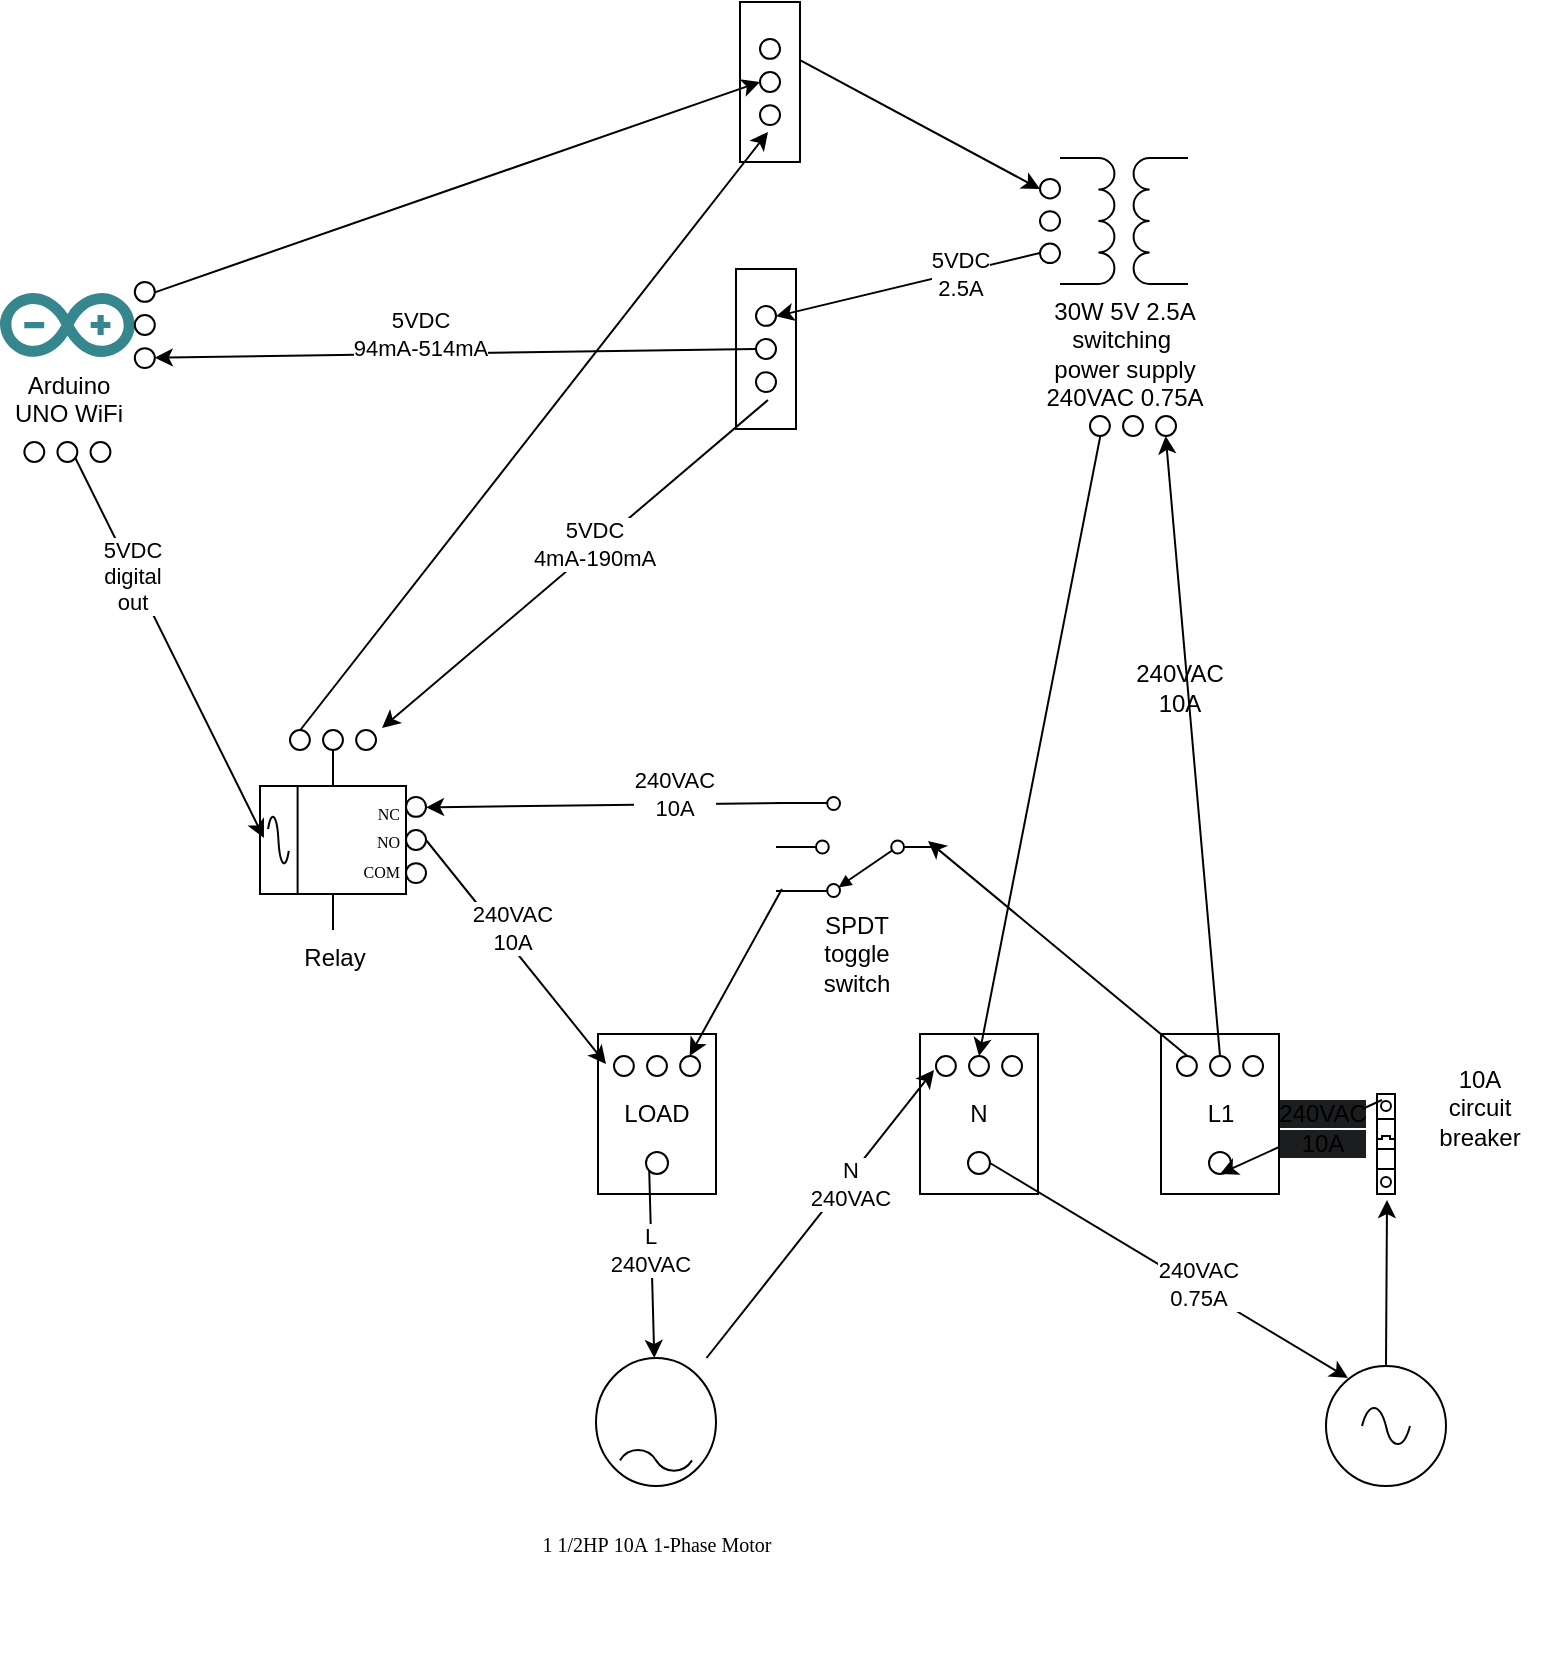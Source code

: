 <mxfile version="24.7.5">
  <diagram name="Page-1" id="16e2658f-23c8-b752-8be9-c03fbebb8bbe">
    <mxGraphModel dx="1034" dy="523" grid="1" gridSize="10" guides="1" tooltips="1" connect="1" arrows="1" fold="1" page="1" pageScale="1" pageWidth="1100" pageHeight="850" background="none" math="0" shadow="0">
      <root>
        <mxCell id="0" />
        <mxCell id="1" parent="0" />
        <mxCell id="NoVvPRvszFr26SJCoXZp-1" value="SPDT&lt;div&gt;toggle&lt;/div&gt;&lt;div&gt;switch&lt;/div&gt;" style="pointerEvents=1;verticalLabelPosition=bottom;shadow=0;dashed=0;align=center;html=1;verticalAlign=top;shape=mxgraph.electrical.electro-mechanical.selectorSwitch3Position2;elSwitchState=1;direction=west;" parent="1" vertex="1">
          <mxGeometry x="428" y="479.5" width="80" height="50" as="geometry" />
        </mxCell>
        <mxCell id="NoVvPRvszFr26SJCoXZp-2" value="Relay" style="pointerEvents=1;verticalLabelPosition=bottom;shadow=0;dashed=0;align=center;html=1;verticalAlign=top;shape=mxgraph.electrical.electro-mechanical.relay;" parent="1" vertex="1">
          <mxGeometry x="170" y="456" width="73" height="90" as="geometry" />
        </mxCell>
        <mxCell id="NoVvPRvszFr26SJCoXZp-3" value="" style="pointerEvents=1;verticalLabelPosition=bottom;shadow=0;dashed=0;align=center;html=1;verticalAlign=top;shape=mxgraph.electrical.signal_sources.source;aspect=fixed;points=[[0,0.5,0,0,0],[0.5,0,0,0,0],[0.5,1,0,0,0],[0.86,0.16,0,0,0],[0.86,0.85,0,0,0],[1,0.5,0,0,0]];elSignalType=ac;" parent="1" vertex="1">
          <mxGeometry x="703" y="764" width="60" height="60" as="geometry" />
        </mxCell>
        <mxCell id="NoVvPRvszFr26SJCoXZp-9" value="&lt;p&gt;&lt;font style=&quot;font-size: 10px;&quot; face=&quot;Verdana&quot;&gt;&lt;br&gt;&lt;/font&gt;&lt;/p&gt;&lt;p&gt;&lt;font style=&quot;font-size: 10px;&quot; face=&quot;Verdana&quot;&gt;1 1/2HP&amp;nbsp;&lt;/font&gt;&lt;span style=&quot;background-color: initial; font-family: Verdana; font-size: 10px;&quot;&gt;10A&amp;nbsp;&lt;/span&gt;&lt;span style=&quot;background-color: initial; font-family: Verdana; font-size: 10px;&quot;&gt;1-Phase Motor&lt;/span&gt;&lt;/p&gt;" style="dashed=0;outlineConnect=0;align=center;html=1;shape=mxgraph.pid.engines.electric_motor_(ac);fontSize=45;" parent="1" vertex="1">
          <mxGeometry x="338" y="760" width="60" height="64" as="geometry" />
        </mxCell>
        <mxCell id="NoVvPRvszFr26SJCoXZp-10" value="Arduino&lt;div&gt;UNO WiFi&lt;/div&gt;" style="dashed=0;outlineConnect=0;html=1;align=center;labelPosition=center;verticalLabelPosition=bottom;verticalAlign=top;shape=mxgraph.weblogos.arduino;fillColor=#36868D;strokeColor=none" parent="1" vertex="1">
          <mxGeometry x="40" y="227.5" width="67.4" height="32" as="geometry" />
        </mxCell>
        <mxCell id="NoVvPRvszFr26SJCoXZp-12" value="" style="verticalLabelPosition=bottom;shadow=0;dashed=0;align=center;html=1;verticalAlign=top;shape=mxgraph.electrical.transmission.terminal_3_phase;pointerEvents=1;direction=north;" parent="1" vertex="1">
          <mxGeometry x="243" y="479.5" width="10" height="43" as="geometry" />
        </mxCell>
        <mxCell id="NoVvPRvszFr26SJCoXZp-13" style="rounded=0;orthogonalLoop=1;jettySize=auto;html=1;entryX=0.027;entryY=0.489;entryDx=0;entryDy=0;entryPerimeter=0;exitX=0.5;exitY=1;exitDx=0;exitDy=0;exitPerimeter=0;" parent="1" source="76UczLDmgKoUyN9MqhUo-46" target="NoVvPRvszFr26SJCoXZp-2" edge="1">
          <mxGeometry relative="1" as="geometry">
            <mxPoint x="100" y="380" as="sourcePoint" />
          </mxGeometry>
        </mxCell>
        <mxCell id="NoVvPRvszFr26SJCoXZp-28" value="5VDC&lt;div&gt;digital&lt;/div&gt;&lt;div&gt;out&lt;/div&gt;" style="edgeLabel;html=1;align=center;verticalAlign=middle;resizable=0;points=[];" parent="NoVvPRvszFr26SJCoXZp-13" vertex="1" connectable="0">
          <mxGeometry x="-0.334" y="-1" relative="1" as="geometry">
            <mxPoint as="offset" />
          </mxGeometry>
        </mxCell>
        <mxCell id="NoVvPRvszFr26SJCoXZp-16" style="rounded=0;orthogonalLoop=1;jettySize=auto;html=1;entryX=0.88;entryY=1;entryDx=0;entryDy=0;entryPerimeter=0;exitX=0.938;exitY=0.94;exitDx=0;exitDy=0;exitPerimeter=0;" parent="1" source="NoVvPRvszFr26SJCoXZp-1" target="NoVvPRvszFr26SJCoXZp-12" edge="1">
          <mxGeometry relative="1" as="geometry">
            <mxPoint x="520" y="100" as="sourcePoint" />
          </mxGeometry>
        </mxCell>
        <mxCell id="NoVvPRvszFr26SJCoXZp-17" value="240VAC&lt;div&gt;10A&lt;/div&gt;" style="edgeLabel;html=1;align=center;verticalAlign=middle;resizable=0;points=[];" parent="NoVvPRvszFr26SJCoXZp-16" vertex="1" connectable="0">
          <mxGeometry x="-0.192" y="-1" relative="1" as="geometry">
            <mxPoint x="16" y="-5" as="offset" />
          </mxGeometry>
        </mxCell>
        <mxCell id="NoVvPRvszFr26SJCoXZp-11" style="rounded=0;orthogonalLoop=1;jettySize=auto;html=1;entryX=0.12;entryY=1;entryDx=0;entryDy=0;entryPerimeter=0;exitX=0.88;exitY=1;exitDx=0;exitDy=0;exitPerimeter=0;" parent="1" source="76UczLDmgKoUyN9MqhUo-27" target="pJY5WsJKrMqDYrpbcl0h-21" edge="1">
          <mxGeometry relative="1" as="geometry">
            <mxPoint x="530" y="50" as="sourcePoint" />
            <mxPoint x="632" y="111.5" as="targetPoint" />
          </mxGeometry>
        </mxCell>
        <mxCell id="3INSj0Un4ofpqc5Py6S8-1" value="" style="verticalLabelPosition=bottom;shadow=0;dashed=0;align=center;html=1;verticalAlign=top;shape=mxgraph.electrical.transmission.terminal_3_phase;pointerEvents=1;direction=west;" parent="1" vertex="1">
          <mxGeometry x="185" y="446" width="43" height="10" as="geometry" />
        </mxCell>
        <mxCell id="3INSj0Un4ofpqc5Py6S8-6" value="" style="verticalLabelPosition=bottom;shadow=0;dashed=0;align=center;html=1;verticalAlign=top;shape=mxgraph.electrical.transmission.terminal_3_phase;pointerEvents=1;direction=south;" parent="1" vertex="1">
          <mxGeometry x="107.4" y="222" width="10" height="43" as="geometry" />
        </mxCell>
        <mxCell id="76UczLDmgKoUyN9MqhUo-24" value="" style="group" parent="1" vertex="1" connectable="0">
          <mxGeometry x="408" y="215.5" width="30" height="80" as="geometry" />
        </mxCell>
        <mxCell id="76UczLDmgKoUyN9MqhUo-20" value="" style="rounded=0;whiteSpace=wrap;html=1;direction=south;points=[[0,0,0,0,0],[0,0.25,0,0,0],[0,0.5,0,0,0],[0,0.75,0,0,0],[0,1,0,0,0],[0.25,0,0,0,0],[0.25,1,0,0,0],[0.5,0,0,0,0],[0.5,1,0,0,0],[0.75,0,0,0,0],[0.75,1,0,0,0],[1,0,0,0,0],[1,0.17,0,0,0],[1,0.25,0,0,0],[1,0.44,0,0,0],[1,0.5,0,0,0],[1,0.75,0,0,0],[1,0.83,0,0,0],[1,1,0,0,0]];" parent="76UczLDmgKoUyN9MqhUo-24" vertex="1">
          <mxGeometry width="30" height="80" as="geometry" />
        </mxCell>
        <mxCell id="76UczLDmgKoUyN9MqhUo-28" value="" style="group" parent="1" vertex="1" connectable="0">
          <mxGeometry x="410" y="82" width="30" height="80" as="geometry" />
        </mxCell>
        <mxCell id="76UczLDmgKoUyN9MqhUo-26" value="" style="rounded=0;whiteSpace=wrap;html=1;direction=south;points=[[0,0,0,0,0],[0,0.25,0,0,0],[0,0.5,0,0,0],[0,0.75,0,0,0],[0,1,0,0,0],[0.25,0,0,0,0],[0.25,1,0,0,0],[0.5,0,0,0,0],[0.5,1,0,0,0],[0.75,0,0,0,0],[0.75,1,0,0,0],[1,0,0,0,0],[1,0.17,0,0,0],[1,0.25,0,0,0],[1,0.44,0,0,0],[1,0.5,0,0,0],[1,0.75,0,0,0],[1,0.83,0,0,0],[1,1,0,0,0]];" parent="76UczLDmgKoUyN9MqhUo-28" vertex="1">
          <mxGeometry width="30" height="80" as="geometry" />
        </mxCell>
        <mxCell id="76UczLDmgKoUyN9MqhUo-27" value="" style="verticalLabelPosition=bottom;shadow=0;dashed=0;align=center;html=1;verticalAlign=top;shape=mxgraph.electrical.transmission.terminal_3_phase;pointerEvents=1;direction=north;" parent="76UczLDmgKoUyN9MqhUo-28" vertex="1">
          <mxGeometry x="10" y="18.5" width="10" height="43" as="geometry" />
        </mxCell>
        <mxCell id="76UczLDmgKoUyN9MqhUo-29" value="" style="group" parent="1" vertex="1" connectable="0">
          <mxGeometry x="620.5" y="598" width="59" height="80" as="geometry" />
        </mxCell>
        <mxCell id="76UczLDmgKoUyN9MqhUo-9" value="L1" style="rounded=0;whiteSpace=wrap;html=1;direction=north;points=[[0,0,0,0,0],[0,0.25,0,0,0],[0,0.5,0,0,0],[0,0.75,0,0,0],[0,1,0,0,0],[0.25,0,0,0,0],[0.25,1,0,0,0],[0.5,0,0,0,0],[0.5,1,0,0,0],[0.75,0,0,0,0],[0.75,1,0,0,0],[1,0,0,0,0],[1,0.17,0,0,0],[1,0.25,0,0,0],[1,0.44,0,0,0],[1,0.5,0,0,0],[1,0.75,0,0,0],[1,0.83,0,0,0],[1,1,0,0,0]];" parent="76UczLDmgKoUyN9MqhUo-29" vertex="1">
          <mxGeometry width="59" height="80" as="geometry" />
        </mxCell>
        <mxCell id="76UczLDmgKoUyN9MqhUo-10" value="" style="ellipse;whiteSpace=wrap;html=1;aspect=fixed;direction=north;" parent="76UczLDmgKoUyN9MqhUo-29" vertex="1">
          <mxGeometry x="24" y="59" width="11" height="11" as="geometry" />
        </mxCell>
        <mxCell id="76UczLDmgKoUyN9MqhUo-11" value="" style="verticalLabelPosition=bottom;shadow=0;dashed=0;align=center;html=1;verticalAlign=top;shape=mxgraph.electrical.transmission.terminal_3_phase;pointerEvents=1;direction=west;" parent="76UczLDmgKoUyN9MqhUo-29" vertex="1">
          <mxGeometry x="8" y="11" width="43" height="10" as="geometry" />
        </mxCell>
        <mxCell id="pJY5WsJKrMqDYrpbcl0h-8" value="" style="endArrow=classic;html=1;rounded=0;exitX=0.5;exitY=0;exitDx=0;exitDy=0;exitPerimeter=0;entryX=0.556;entryY=1.06;entryDx=0;entryDy=0;entryPerimeter=0;" parent="1" source="NoVvPRvszFr26SJCoXZp-3" target="aG2QCBLqS2YBS0D8-HjV-2" edge="1">
          <mxGeometry width="50" height="50" relative="1" as="geometry">
            <mxPoint x="385" y="80" as="sourcePoint" />
            <mxPoint x="855" y="560" as="targetPoint" />
          </mxGeometry>
        </mxCell>
        <mxCell id="76UczLDmgKoUyN9MqhUo-30" value="" style="endArrow=classic;html=1;rounded=0;exitX=0.88;exitY=1;exitDx=0;exitDy=0;exitPerimeter=0;entryX=0.05;entryY=0.56;entryDx=0;entryDy=0;entryPerimeter=0;" parent="1" source="76UczLDmgKoUyN9MqhUo-11" target="NoVvPRvszFr26SJCoXZp-1" edge="1">
          <mxGeometry width="50" height="50" relative="1" as="geometry">
            <mxPoint x="620" y="530" as="sourcePoint" />
            <mxPoint x="670" y="480" as="targetPoint" />
          </mxGeometry>
        </mxCell>
        <mxCell id="76UczLDmgKoUyN9MqhUo-31" value="" style="group" parent="1" vertex="1" connectable="0">
          <mxGeometry x="339" y="598" width="59" height="80" as="geometry" />
        </mxCell>
        <mxCell id="76UczLDmgKoUyN9MqhUo-32" value="LOAD" style="rounded=0;whiteSpace=wrap;html=1;direction=north;points=[[0,0,0,0,0],[0,0.25,0,0,0],[0,0.5,0,0,0],[0,0.75,0,0,0],[0,1,0,0,0],[0.25,0,0,0,0],[0.25,1,0,0,0],[0.5,0,0,0,0],[0.5,1,0,0,0],[0.75,0,0,0,0],[0.75,1,0,0,0],[1,0,0,0,0],[1,0.17,0,0,0],[1,0.25,0,0,0],[1,0.44,0,0,0],[1,0.5,0,0,0],[1,0.75,0,0,0],[1,0.83,0,0,0],[1,1,0,0,0]];" parent="76UczLDmgKoUyN9MqhUo-31" vertex="1">
          <mxGeometry width="59" height="80" as="geometry" />
        </mxCell>
        <mxCell id="76UczLDmgKoUyN9MqhUo-33" value="" style="ellipse;whiteSpace=wrap;html=1;aspect=fixed;direction=north;" parent="76UczLDmgKoUyN9MqhUo-31" vertex="1">
          <mxGeometry x="24" y="59" width="11" height="11" as="geometry" />
        </mxCell>
        <mxCell id="76UczLDmgKoUyN9MqhUo-34" value="" style="verticalLabelPosition=bottom;shadow=0;dashed=0;align=center;html=1;verticalAlign=top;shape=mxgraph.electrical.transmission.terminal_3_phase;pointerEvents=1;direction=west;" parent="76UczLDmgKoUyN9MqhUo-31" vertex="1">
          <mxGeometry x="8" y="11" width="43" height="10" as="geometry" />
        </mxCell>
        <mxCell id="NoVvPRvszFr26SJCoXZp-19" style="rounded=0;orthogonalLoop=1;jettySize=auto;html=1;entryX=1.093;entryY=0.6;entryDx=0;entryDy=0;entryPerimeter=0;exitX=0.5;exitY=1;exitDx=0;exitDy=0;exitPerimeter=0;" parent="1" source="NoVvPRvszFr26SJCoXZp-12" target="76UczLDmgKoUyN9MqhUo-34" edge="1">
          <mxGeometry relative="1" as="geometry">
            <mxPoint x="611.84" y="640" as="targetPoint" />
            <mxPoint x="586" y="370" as="sourcePoint" />
          </mxGeometry>
        </mxCell>
        <mxCell id="NoVvPRvszFr26SJCoXZp-30" value="240VAC&lt;div&gt;10A&lt;/div&gt;" style="edgeLabel;html=1;align=center;verticalAlign=middle;resizable=0;points=[];" parent="NoVvPRvszFr26SJCoXZp-19" vertex="1" connectable="0">
          <mxGeometry x="-0.268" y="2" relative="1" as="geometry">
            <mxPoint x="8" y="4" as="offset" />
          </mxGeometry>
        </mxCell>
        <mxCell id="pJY5WsJKrMqDYrpbcl0h-15" value="" style="endArrow=classic;html=1;rounded=0;exitX=0.963;exitY=0.08;exitDx=0;exitDy=0;exitPerimeter=0;entryX=0.12;entryY=1;entryDx=0;entryDy=0;entryPerimeter=0;" parent="1" source="NoVvPRvszFr26SJCoXZp-1" target="76UczLDmgKoUyN9MqhUo-34" edge="1">
          <mxGeometry width="50" height="50" relative="1" as="geometry">
            <mxPoint x="710" y="520" as="sourcePoint" />
            <mxPoint x="620" y="345" as="targetPoint" />
          </mxGeometry>
        </mxCell>
        <mxCell id="76UczLDmgKoUyN9MqhUo-36" value="" style="endArrow=classic;html=1;rounded=0;exitX=0;exitY=0;exitDx=0;exitDy=0;" parent="1" source="76UczLDmgKoUyN9MqhUo-33" target="NoVvPRvszFr26SJCoXZp-9" edge="1">
          <mxGeometry width="50" height="50" relative="1" as="geometry">
            <mxPoint x="360" y="770" as="sourcePoint" />
            <mxPoint x="410" y="720" as="targetPoint" />
          </mxGeometry>
        </mxCell>
        <mxCell id="76UczLDmgKoUyN9MqhUo-49" value="L&lt;div&gt;240VAC&lt;/div&gt;" style="edgeLabel;html=1;align=center;verticalAlign=middle;resizable=0;points=[];" parent="76UczLDmgKoUyN9MqhUo-36" vertex="1" connectable="0">
          <mxGeometry x="-0.166" relative="1" as="geometry">
            <mxPoint x="-1" as="offset" />
          </mxGeometry>
        </mxCell>
        <mxCell id="76UczLDmgKoUyN9MqhUo-37" value="" style="endArrow=classic;html=1;rounded=0;entryX=0.12;entryY=0;entryDx=0;entryDy=0;entryPerimeter=0;exitX=0.5;exitY=1;exitDx=0;exitDy=0;exitPerimeter=0;" parent="1" source="76UczLDmgKoUyN9MqhUo-11" target="3INSj0Un4ofpqc5Py6S8-9" edge="1">
          <mxGeometry width="50" height="50" relative="1" as="geometry">
            <mxPoint x="920" y="490" as="sourcePoint" />
            <mxPoint x="710" y="590" as="targetPoint" />
          </mxGeometry>
        </mxCell>
        <mxCell id="76UczLDmgKoUyN9MqhUo-38" value="" style="group" parent="1" vertex="1" connectable="0">
          <mxGeometry x="500" y="598" width="59" height="80" as="geometry" />
        </mxCell>
        <mxCell id="76UczLDmgKoUyN9MqhUo-39" value="N" style="rounded=0;whiteSpace=wrap;html=1;direction=north;points=[[0,0,0,0,0],[0,0.25,0,0,0],[0,0.5,0,0,0],[0,0.75,0,0,0],[0,1,0,0,0],[0.25,0,0,0,0],[0.25,1,0,0,0],[0.5,0,0,0,0],[0.5,1,0,0,0],[0.75,0,0,0,0],[0.75,1,0,0,0],[1,0,0,0,0],[1,0.17,0,0,0],[1,0.25,0,0,0],[1,0.44,0,0,0],[1,0.5,0,0,0],[1,0.75,0,0,0],[1,0.83,0,0,0],[1,1,0,0,0]];" parent="76UczLDmgKoUyN9MqhUo-38" vertex="1">
          <mxGeometry width="59" height="80" as="geometry" />
        </mxCell>
        <mxCell id="76UczLDmgKoUyN9MqhUo-40" value="" style="ellipse;whiteSpace=wrap;html=1;aspect=fixed;direction=north;" parent="76UczLDmgKoUyN9MqhUo-38" vertex="1">
          <mxGeometry x="24" y="59" width="11" height="11" as="geometry" />
        </mxCell>
        <mxCell id="76UczLDmgKoUyN9MqhUo-41" value="" style="verticalLabelPosition=bottom;shadow=0;dashed=0;align=center;html=1;verticalAlign=top;shape=mxgraph.electrical.transmission.terminal_3_phase;pointerEvents=1;direction=west;" parent="76UczLDmgKoUyN9MqhUo-38" vertex="1">
          <mxGeometry x="8" y="11" width="43" height="10" as="geometry" />
        </mxCell>
        <mxCell id="NoVvPRvszFr26SJCoXZp-25" value="240VAC&lt;div&gt;0.75A&lt;/div&gt;" style="rounded=0;orthogonalLoop=1;jettySize=auto;html=1;entryX=0.183;entryY=0.1;entryDx=0;entryDy=0;entryPerimeter=0;exitX=0.5;exitY=1;exitDx=0;exitDy=0;" parent="1" source="76UczLDmgKoUyN9MqhUo-40" target="NoVvPRvszFr26SJCoXZp-3" edge="1">
          <mxGeometry x="0.15" y="2" relative="1" as="geometry">
            <mxPoint x="360" y="380" as="targetPoint" />
            <mxPoint x="560" y="710" as="sourcePoint" />
            <mxPoint as="offset" />
          </mxGeometry>
        </mxCell>
        <mxCell id="76UczLDmgKoUyN9MqhUo-22" value="" style="verticalLabelPosition=bottom;shadow=0;dashed=0;align=center;html=1;verticalAlign=top;shape=mxgraph.electrical.transmission.terminal_3_phase;pointerEvents=1;direction=north;" parent="1" vertex="1">
          <mxGeometry x="418" y="234" width="10" height="43" as="geometry" />
        </mxCell>
        <mxCell id="76UczLDmgKoUyN9MqhUo-23" style="edgeStyle=orthogonalEdgeStyle;rounded=0;orthogonalLoop=1;jettySize=auto;html=1;exitX=1;exitY=0.5;exitDx=0;exitDy=0;exitPerimeter=0;" parent="1" edge="1">
          <mxGeometry relative="1" as="geometry">
            <mxPoint x="423" y="294" as="sourcePoint" />
            <mxPoint x="423" y="294" as="targetPoint" />
          </mxGeometry>
        </mxCell>
        <mxCell id="3INSj0Un4ofpqc5Py6S8-10" value="" style="endArrow=classic;html=1;rounded=0;entryX=0.88;entryY=1;entryDx=0;entryDy=0;entryPerimeter=0;exitX=0.88;exitY=1;exitDx=0;exitDy=0;exitPerimeter=0;" parent="1" source="pJY5WsJKrMqDYrpbcl0h-21" target="76UczLDmgKoUyN9MqhUo-22" edge="1">
          <mxGeometry width="50" height="50" relative="1" as="geometry">
            <mxPoint x="630" y="480" as="sourcePoint" />
            <mxPoint x="520" y="410" as="targetPoint" />
          </mxGeometry>
        </mxCell>
        <mxCell id="3INSj0Un4ofpqc5Py6S8-11" value="5VDC&lt;div&gt;2.5A&lt;/div&gt;" style="edgeLabel;html=1;align=center;verticalAlign=middle;resizable=0;points=[];" parent="3INSj0Un4ofpqc5Py6S8-10" vertex="1" connectable="0">
          <mxGeometry x="-0.392" y="1" relative="1" as="geometry">
            <mxPoint as="offset" />
          </mxGeometry>
        </mxCell>
        <mxCell id="NoVvPRvszFr26SJCoXZp-21" style="rounded=0;orthogonalLoop=1;jettySize=auto;html=1;entryX=0.88;entryY=0;entryDx=0;entryDy=0;entryPerimeter=0;exitX=0.5;exitY=0;exitDx=0;exitDy=0;exitPerimeter=0;" parent="1" source="76UczLDmgKoUyN9MqhUo-22" target="3INSj0Un4ofpqc5Py6S8-6" edge="1">
          <mxGeometry relative="1" as="geometry">
            <mxPoint x="351.5" y="401.34" as="sourcePoint" />
          </mxGeometry>
        </mxCell>
        <mxCell id="NoVvPRvszFr26SJCoXZp-22" value="5VDC&lt;div&gt;94mA-514mA&lt;/div&gt;" style="edgeLabel;html=1;align=center;verticalAlign=middle;resizable=0;points=[];" parent="NoVvPRvszFr26SJCoXZp-21" vertex="1" connectable="0">
          <mxGeometry x="0.241" y="-2" relative="1" as="geometry">
            <mxPoint x="18" y="-8" as="offset" />
          </mxGeometry>
        </mxCell>
        <mxCell id="76UczLDmgKoUyN9MqhUo-45" value="" style="endArrow=classic;html=1;rounded=0;exitX=0.12;exitY=0;exitDx=0;exitDy=0;exitPerimeter=0;entryX=0.5;entryY=0;entryDx=0;entryDy=0;entryPerimeter=0;" parent="1" source="3INSj0Un4ofpqc5Py6S8-6" target="76UczLDmgKoUyN9MqhUo-27" edge="1">
          <mxGeometry width="50" height="50" relative="1" as="geometry">
            <mxPoint x="110" y="660" as="sourcePoint" />
            <mxPoint x="160" y="610" as="targetPoint" />
          </mxGeometry>
        </mxCell>
        <mxCell id="76UczLDmgKoUyN9MqhUo-46" value="" style="verticalLabelPosition=bottom;shadow=0;dashed=0;align=center;html=1;verticalAlign=top;shape=mxgraph.electrical.transmission.terminal_3_phase;pointerEvents=1;direction=west;" parent="1" vertex="1">
          <mxGeometry x="52.2" y="302" width="43" height="10" as="geometry" />
        </mxCell>
        <mxCell id="76UczLDmgKoUyN9MqhUo-47" value="" style="endArrow=classic;html=1;rounded=0;entryX=1.023;entryY=0.3;entryDx=0;entryDy=0;entryPerimeter=0;" parent="1" source="NoVvPRvszFr26SJCoXZp-9" target="76UczLDmgKoUyN9MqhUo-41" edge="1">
          <mxGeometry width="50" height="50" relative="1" as="geometry">
            <mxPoint x="340" y="790" as="sourcePoint" />
            <mxPoint x="390" y="740" as="targetPoint" />
          </mxGeometry>
        </mxCell>
        <mxCell id="76UczLDmgKoUyN9MqhUo-48" value="N&lt;div&gt;240VAC&lt;/div&gt;" style="edgeLabel;html=1;align=center;verticalAlign=middle;resizable=0;points=[];" parent="76UczLDmgKoUyN9MqhUo-47" vertex="1" connectable="0">
          <mxGeometry x="0.226" y="-2" relative="1" as="geometry">
            <mxPoint as="offset" />
          </mxGeometry>
        </mxCell>
        <mxCell id="76UczLDmgKoUyN9MqhUo-51" value="" style="endArrow=classic;html=1;rounded=0;exitX=0.88;exitY=0;exitDx=0;exitDy=0;exitPerimeter=0;entryX=0.5;entryY=1;entryDx=0;entryDy=0;entryPerimeter=0;" parent="1" source="3INSj0Un4ofpqc5Py6S8-9" target="76UczLDmgKoUyN9MqhUo-41" edge="1">
          <mxGeometry width="50" height="50" relative="1" as="geometry">
            <mxPoint x="650" y="340" as="sourcePoint" />
            <mxPoint x="700" y="290" as="targetPoint" />
          </mxGeometry>
        </mxCell>
        <mxCell id="76UczLDmgKoUyN9MqhUo-52" value="" style="endArrow=classic;html=1;rounded=0;entryX=-0.07;entryY=1.1;entryDx=0;entryDy=0;entryPerimeter=0;exitX=-0.093;exitY=0.6;exitDx=0;exitDy=0;exitPerimeter=0;" parent="1" source="76UczLDmgKoUyN9MqhUo-22" target="3INSj0Un4ofpqc5Py6S8-1" edge="1">
          <mxGeometry width="50" height="50" relative="1" as="geometry">
            <mxPoint x="440" y="310" as="sourcePoint" />
            <mxPoint x="350" y="380" as="targetPoint" />
          </mxGeometry>
        </mxCell>
        <mxCell id="7biFJ_0RY3bocGshq-F7-1" value="5VDC&lt;div&gt;4mA-190mA&lt;/div&gt;" style="edgeLabel;html=1;align=center;verticalAlign=middle;resizable=0;points=[];" parent="76UczLDmgKoUyN9MqhUo-52" vertex="1" connectable="0">
          <mxGeometry x="-0.113" y="-2" relative="1" as="geometry">
            <mxPoint as="offset" />
          </mxGeometry>
        </mxCell>
        <mxCell id="76UczLDmgKoUyN9MqhUo-53" value="" style="endArrow=classic;html=1;rounded=0;exitX=0.88;exitY=1;exitDx=0;exitDy=0;exitPerimeter=0;entryX=-0.081;entryY=0.4;entryDx=0;entryDy=0;entryPerimeter=0;" parent="1" source="3INSj0Un4ofpqc5Py6S8-1" target="76UczLDmgKoUyN9MqhUo-27" edge="1">
          <mxGeometry width="50" height="50" relative="1" as="geometry">
            <mxPoint x="200" y="430" as="sourcePoint" />
            <mxPoint x="250" y="380" as="targetPoint" />
          </mxGeometry>
        </mxCell>
        <mxCell id="7biFJ_0RY3bocGshq-F7-2" value="240VAC&lt;div&gt;10A&lt;/div&gt;" style="text;html=1;align=center;verticalAlign=middle;whiteSpace=wrap;rounded=0;" parent="1" vertex="1">
          <mxGeometry x="600" y="410" width="60" height="30" as="geometry" />
        </mxCell>
        <mxCell id="7biFJ_0RY3bocGshq-F7-4" value="&lt;font face=&quot;Verdana&quot; style=&quot;font-size: 8px;&quot;&gt;NC&lt;/font&gt;&lt;div&gt;&lt;font face=&quot;Verdana&quot; style=&quot;font-size: 8px;&quot;&gt;NO&lt;/font&gt;&lt;/div&gt;&lt;div&gt;&lt;font face=&quot;Verdana&quot; style=&quot;font-size: 8px;&quot;&gt;COM&lt;/font&gt;&lt;/div&gt;" style="text;html=1;align=right;verticalAlign=middle;whiteSpace=wrap;rounded=0;" parent="1" vertex="1">
          <mxGeometry x="212" y="486" width="30" height="30" as="geometry" />
        </mxCell>
        <mxCell id="aG2QCBLqS2YBS0D8-HjV-2" value="" style="verticalLabelPosition=bottom;dashed=0;shadow=0;html=1;align=center;verticalAlign=top;shape=mxgraph.cabinets.cb_1p;" parent="1" vertex="1">
          <mxGeometry x="728.5" y="628" width="9" height="50" as="geometry" />
        </mxCell>
        <mxCell id="aG2QCBLqS2YBS0D8-HjV-3" value="" style="endArrow=classic;html=1;rounded=0;exitX=0.278;exitY=0.06;exitDx=0;exitDy=0;exitPerimeter=0;entryX=0;entryY=0.5;entryDx=0;entryDy=0;" parent="1" source="aG2QCBLqS2YBS0D8-HjV-2" target="76UczLDmgKoUyN9MqhUo-10" edge="1">
          <mxGeometry width="50" height="50" relative="1" as="geometry">
            <mxPoint x="880" y="580" as="sourcePoint" />
            <mxPoint x="930" y="530" as="targetPoint" />
          </mxGeometry>
        </mxCell>
        <mxCell id="aG2QCBLqS2YBS0D8-HjV-9" value="&lt;span style=&quot;font-size: 12px; text-wrap: wrap; background-color: rgb(27, 29, 30);&quot;&gt;240VAC&lt;/span&gt;&lt;div style=&quot;font-size: 12px; text-wrap: wrap; background-color: rgb(27, 29, 30);&quot;&gt;10A&lt;/div&gt;" style="edgeLabel;html=1;align=center;verticalAlign=middle;resizable=0;points=[];" parent="aG2QCBLqS2YBS0D8-HjV-3" vertex="1" connectable="0">
          <mxGeometry x="-0.255" relative="1" as="geometry">
            <mxPoint as="offset" />
          </mxGeometry>
        </mxCell>
        <mxCell id="aG2QCBLqS2YBS0D8-HjV-10" value="&lt;div&gt;10A&lt;/div&gt;&lt;div&gt;circuit&lt;/div&gt;&lt;div&gt;breaker&lt;/div&gt;" style="text;html=1;align=center;verticalAlign=middle;whiteSpace=wrap;rounded=0;" parent="1" vertex="1">
          <mxGeometry x="750" y="620" width="60" height="30" as="geometry" />
        </mxCell>
        <mxCell id="k1-7C8MBmKqDX-bhAyry-1" value="" style="group" vertex="1" connectable="0" parent="1">
          <mxGeometry x="560" y="160" width="74" height="139" as="geometry" />
        </mxCell>
        <mxCell id="NoVvPRvszFr26SJCoXZp-7" value="30W 5V 2.5A&lt;div&gt;switching&amp;nbsp;&lt;/div&gt;&lt;div&gt;power supply&lt;/div&gt;&lt;div&gt;240VAC 0.75A&lt;/div&gt;" style="pointerEvents=1;verticalLabelPosition=bottom;shadow=0;dashed=0;align=center;html=1;verticalAlign=top;shape=mxgraph.electrical.inductors.transformer;direction=east;points=[[0,0,0,0,0],[0,1,0,0,0],[0.31,0.02,0,0,0],[0.66,0.01,0,0,0],[1,0,0,0,0],[1,1,0,0,0]];" parent="k1-7C8MBmKqDX-bhAyry-1" vertex="1">
          <mxGeometry x="10" width="64" height="63" as="geometry" />
        </mxCell>
        <mxCell id="pJY5WsJKrMqDYrpbcl0h-21" value="" style="verticalLabelPosition=bottom;shadow=0;dashed=0;align=center;html=1;verticalAlign=top;shape=mxgraph.electrical.transmission.terminal_3_phase;pointerEvents=1;direction=south;" parent="k1-7C8MBmKqDX-bhAyry-1" vertex="1">
          <mxGeometry y="10.5" width="10" height="42" as="geometry" />
        </mxCell>
        <mxCell id="3INSj0Un4ofpqc5Py6S8-9" value="" style="verticalLabelPosition=bottom;shadow=0;dashed=0;align=center;html=1;verticalAlign=top;shape=mxgraph.electrical.transmission.terminal_3_phase;pointerEvents=1;direction=west;" parent="k1-7C8MBmKqDX-bhAyry-1" vertex="1">
          <mxGeometry x="25" y="129" width="43" height="10" as="geometry" />
        </mxCell>
      </root>
    </mxGraphModel>
  </diagram>
</mxfile>
